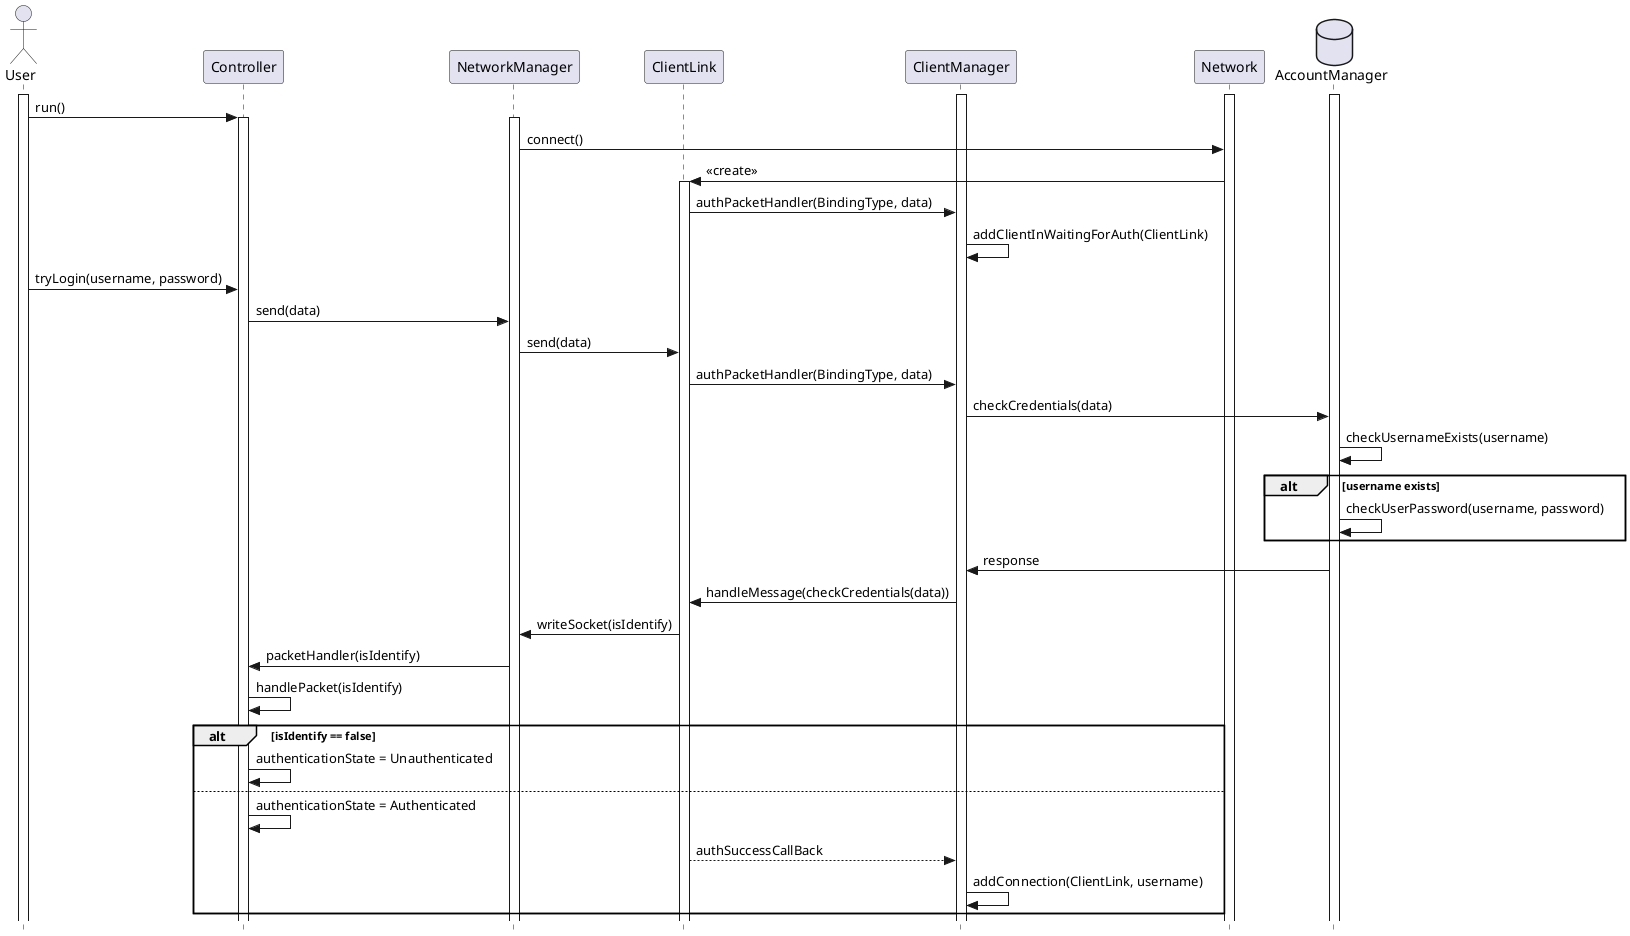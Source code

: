 @startuml ConnexionSequence

skinparam style strictuml
actor User
participant Controller
participant NetworkManager
participant ClientLink
participant ClientManager
participant Network
database AccountManager

activate Network
activate ClientManager
activate AccountManager
activate User
User -> Controller : run()
activate Controller
activate NetworkManager
NetworkManager -> Network : connect()
Network -> ClientLink : <<create>> 
activate ClientLink
ClientLink -> ClientManager : authPacketHandler(BindingType, data) 
ClientManager -> ClientManager : addClientInWaitingForAuth(ClientLink)

User -> Controller : tryLogin(username, password)
Controller -> NetworkManager : send(data)
NetworkManager -> ClientLink : send(data)
ClientLink -> ClientManager : authPacketHandler(BindingType, data)
ClientManager -> AccountManager : checkCredentials(data)
AccountManager -> AccountManager : checkUsernameExists(username)
alt username exists 
    AccountManager -> AccountManager : checkUserPassword(username, password)
end 
AccountManager -> ClientManager : response
ClientManager -> ClientLink : handleMessage(checkCredentials(data))
ClientLink -> NetworkManager : writeSocket(isIdentify)
NetworkManager -> Controller : packetHandler(isIdentify)
Controller -> Controller : handlePacket(isIdentify)
alt isIdentify == false
    Controller -> Controller : authenticationState = Unauthenticated
else 
    Controller -> Controller : authenticationState = Authenticated
    ClientLink --> ClientManager : authSuccessCallBack
    ClientManager -> ClientManager : addConnection(ClientLink, username)
end 
@enduml
